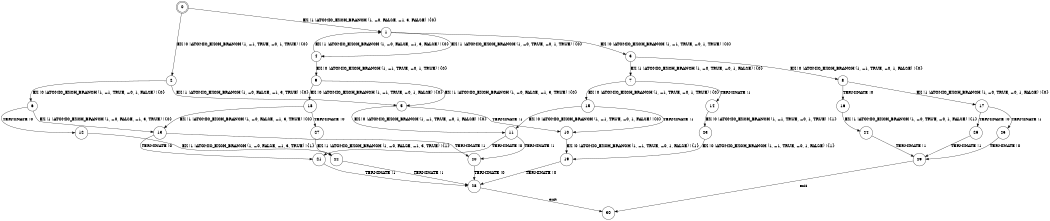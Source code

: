 digraph BCG {
size = "7, 10.5";
center = TRUE;
node [shape = circle];
0 [peripheries = 2];
0 -> 1 [label = "EX !1 !ATOMIC_EXCH_BRANCH (1, +0, FALSE, +1, 3, FALSE) !{0}"];
0 -> 2 [label = "EX !0 !ATOMIC_EXCH_BRANCH (1, +1, TRUE, +0, 1, TRUE) !{0}"];
1 -> 3 [label = "EX !0 !ATOMIC_EXCH_BRANCH (1, +1, TRUE, +0, 1, TRUE) !{0}"];
1 -> 4 [label = "EX !1 !ATOMIC_EXCH_BRANCH (1, +0, TRUE, +0, 1, TRUE) !{0}"];
2 -> 5 [label = "EX !1 !ATOMIC_EXCH_BRANCH (1, +0, FALSE, +1, 3, TRUE) !{0}"];
2 -> 6 [label = "EX !0 !ATOMIC_EXCH_BRANCH (1, +1, TRUE, +0, 1, FALSE) !{0}"];
3 -> 7 [label = "EX !1 !ATOMIC_EXCH_BRANCH (1, +0, TRUE, +0, 1, FALSE) !{0}"];
3 -> 8 [label = "EX !0 !ATOMIC_EXCH_BRANCH (1, +1, TRUE, +0, 1, FALSE) !{0}"];
4 -> 9 [label = "EX !0 !ATOMIC_EXCH_BRANCH (1, +1, TRUE, +0, 1, TRUE) !{0}"];
4 -> 1 [label = "EX !1 !ATOMIC_EXCH_BRANCH (1, +0, FALSE, +1, 3, FALSE) !{0}"];
5 -> 10 [label = "TERMINATE !1"];
5 -> 11 [label = "EX !0 !ATOMIC_EXCH_BRANCH (1, +1, TRUE, +0, 1, FALSE) !{0}"];
6 -> 12 [label = "TERMINATE !0"];
6 -> 13 [label = "EX !1 !ATOMIC_EXCH_BRANCH (1, +0, FALSE, +1, 3, TRUE) !{0}"];
7 -> 14 [label = "TERMINATE !1"];
7 -> 15 [label = "EX !0 !ATOMIC_EXCH_BRANCH (1, +1, TRUE, +0, 1, TRUE) !{0}"];
8 -> 16 [label = "TERMINATE !0"];
8 -> 17 [label = "EX !1 !ATOMIC_EXCH_BRANCH (1, +0, TRUE, +0, 1, FALSE) !{0}"];
9 -> 5 [label = "EX !1 !ATOMIC_EXCH_BRANCH (1, +0, FALSE, +1, 3, TRUE) !{0}"];
9 -> 18 [label = "EX !0 !ATOMIC_EXCH_BRANCH (1, +1, TRUE, +0, 1, FALSE) !{0}"];
10 -> 19 [label = "EX !0 !ATOMIC_EXCH_BRANCH (1, +1, TRUE, +0, 1, FALSE) !{1}"];
11 -> 20 [label = "TERMINATE !1"];
11 -> 21 [label = "TERMINATE !0"];
12 -> 22 [label = "EX !1 !ATOMIC_EXCH_BRANCH (1, +0, FALSE, +1, 3, TRUE) !{1}"];
13 -> 20 [label = "TERMINATE !1"];
13 -> 21 [label = "TERMINATE !0"];
14 -> 23 [label = "EX !0 !ATOMIC_EXCH_BRANCH (1, +1, TRUE, +0, 1, TRUE) !{1}"];
15 -> 10 [label = "TERMINATE !1"];
15 -> 11 [label = "EX !0 !ATOMIC_EXCH_BRANCH (1, +1, TRUE, +0, 1, FALSE) !{0}"];
16 -> 24 [label = "EX !1 !ATOMIC_EXCH_BRANCH (1, +0, TRUE, +0, 1, FALSE) !{1}"];
17 -> 25 [label = "TERMINATE !1"];
17 -> 26 [label = "TERMINATE !0"];
18 -> 27 [label = "TERMINATE !0"];
18 -> 13 [label = "EX !1 !ATOMIC_EXCH_BRANCH (1, +0, FALSE, +1, 3, TRUE) !{0}"];
19 -> 28 [label = "TERMINATE !0"];
20 -> 28 [label = "TERMINATE !0"];
21 -> 28 [label = "TERMINATE !1"];
22 -> 28 [label = "TERMINATE !1"];
23 -> 19 [label = "EX !0 !ATOMIC_EXCH_BRANCH (1, +1, TRUE, +0, 1, FALSE) !{1}"];
24 -> 29 [label = "TERMINATE !1"];
25 -> 29 [label = "TERMINATE !0"];
26 -> 29 [label = "TERMINATE !1"];
27 -> 22 [label = "EX !1 !ATOMIC_EXCH_BRANCH (1, +0, FALSE, +1, 3, TRUE) !{1}"];
28 -> 30 [label = "exit"];
29 -> 30 [label = "exit"];
}
